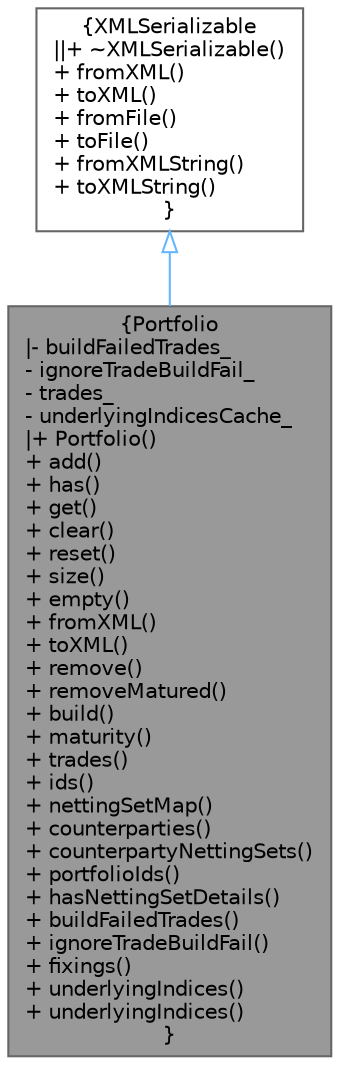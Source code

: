 digraph "Portfolio"
{
 // INTERACTIVE_SVG=YES
 // LATEX_PDF_SIZE
  bgcolor="transparent";
  edge [fontname=Helvetica,fontsize=10,labelfontname=Helvetica,labelfontsize=10];
  node [fontname=Helvetica,fontsize=10,shape=box,height=0.2,width=0.4];
  Node1 [label="{Portfolio\n|- buildFailedTrades_\l- ignoreTradeBuildFail_\l- trades_\l- underlyingIndicesCache_\l|+ Portfolio()\l+ add()\l+ has()\l+ get()\l+ clear()\l+ reset()\l+ size()\l+ empty()\l+ fromXML()\l+ toXML()\l+ remove()\l+ removeMatured()\l+ build()\l+ maturity()\l+ trades()\l+ ids()\l+ nettingSetMap()\l+ counterparties()\l+ counterpartyNettingSets()\l+ portfolioIds()\l+ hasNettingSetDetails()\l+ buildFailedTrades()\l+ ignoreTradeBuildFail()\l+ fixings()\l+ underlyingIndices()\l+ underlyingIndices()\l}",height=0.2,width=0.4,color="gray40", fillcolor="grey60", style="filled", fontcolor="black",tooltip="Serializable portfolio."];
  Node2 -> Node1 [dir="back",color="steelblue1",style="solid",arrowtail="onormal"];
  Node2 [label="{XMLSerializable\n||+ ~XMLSerializable()\l+ fromXML()\l+ toXML()\l+ fromFile()\l+ toFile()\l+ fromXMLString()\l+ toXMLString()\l}",height=0.2,width=0.4,color="gray40", fillcolor="white", style="filled",URL="$classore_1_1data_1_1_x_m_l_serializable.html",tooltip="Base class for all serializable classes."];
}
